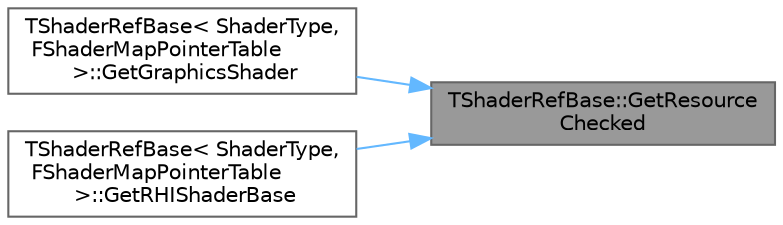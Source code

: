 digraph "TShaderRefBase::GetResourceChecked"
{
 // INTERACTIVE_SVG=YES
 // LATEX_PDF_SIZE
  bgcolor="transparent";
  edge [fontname=Helvetica,fontsize=10,labelfontname=Helvetica,labelfontsize=10];
  node [fontname=Helvetica,fontsize=10,shape=box,height=0.2,width=0.4];
  rankdir="RL";
  Node1 [id="Node000001",label="TShaderRefBase::GetResource\lChecked",height=0.2,width=0.4,color="gray40", fillcolor="grey60", style="filled", fontcolor="black",tooltip=" "];
  Node1 -> Node2 [id="edge1_Node000001_Node000002",dir="back",color="steelblue1",style="solid",tooltip=" "];
  Node2 [id="Node000002",label="TShaderRefBase\< ShaderType,\l FShaderMapPointerTable\l \>::GetGraphicsShader",height=0.2,width=0.4,color="grey40", fillcolor="white", style="filled",URL="$dc/d92/classTShaderRefBase.html#a584950f8397a7f96e46d18a8b27f1727",tooltip=" "];
  Node1 -> Node3 [id="edge2_Node000001_Node000003",dir="back",color="steelblue1",style="solid",tooltip=" "];
  Node3 [id="Node000003",label="TShaderRefBase\< ShaderType,\l FShaderMapPointerTable\l \>::GetRHIShaderBase",height=0.2,width=0.4,color="grey40", fillcolor="white", style="filled",URL="$dc/d92/classTShaderRefBase.html#aba4614f94907cb1d46f903785999d399",tooltip=" "];
}
